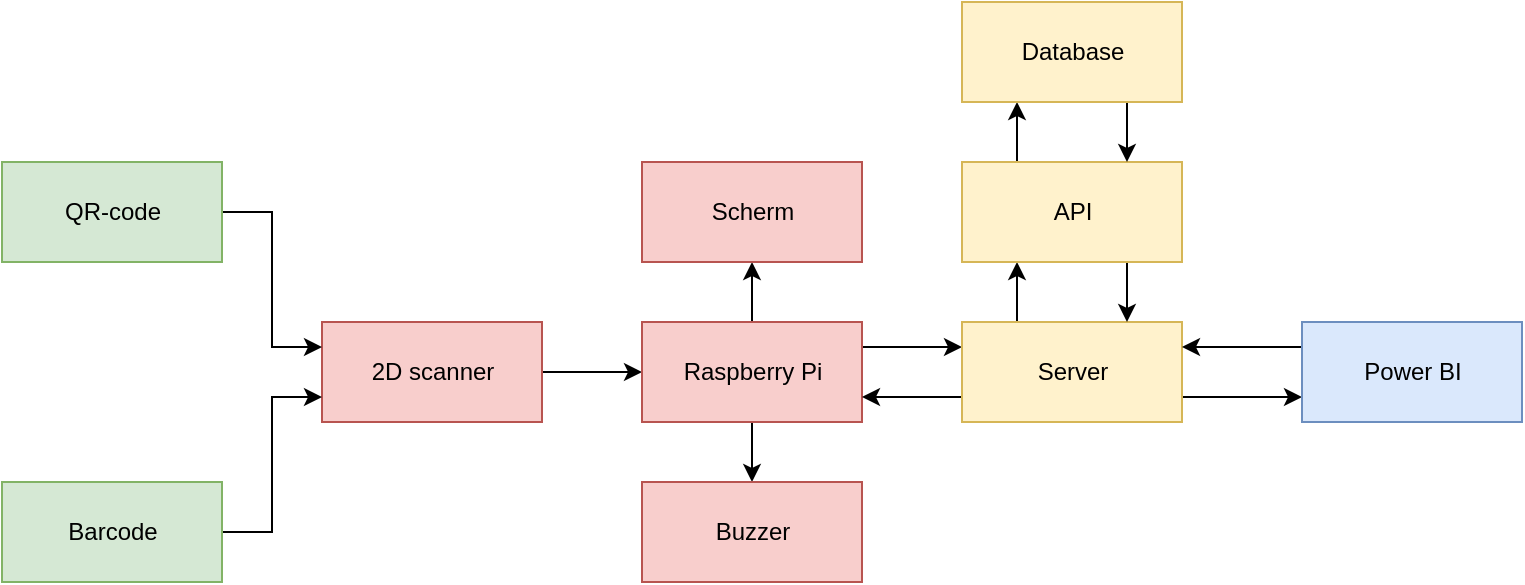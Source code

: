 <mxfile version="16.4.3" type="device"><diagram id="SGZDmiOPZIW_wnSSy3XI" name="Page-1"><mxGraphModel dx="1209" dy="562" grid="1" gridSize="10" guides="1" tooltips="1" connect="1" arrows="1" fold="1" page="1" pageScale="1" pageWidth="1169" pageHeight="827" math="0" shadow="0"><root><mxCell id="0"/><mxCell id="1" parent="0"/><mxCell id="-4F8BQFeDW1Y3a0ftPOz-7" style="edgeStyle=orthogonalEdgeStyle;rounded=0;orthogonalLoop=1;jettySize=auto;html=1;entryX=0;entryY=0.5;entryDx=0;entryDy=0;" parent="1" source="-4F8BQFeDW1Y3a0ftPOz-1" target="-4F8BQFeDW1Y3a0ftPOz-6" edge="1"><mxGeometry relative="1" as="geometry"/></mxCell><mxCell id="-4F8BQFeDW1Y3a0ftPOz-1" value="2D scanner" style="html=1;fillColor=#f8cecc;strokeColor=#b85450;" parent="1" vertex="1"><mxGeometry x="280" y="429" width="110" height="50" as="geometry"/></mxCell><mxCell id="-4F8BQFeDW1Y3a0ftPOz-5" style="edgeStyle=orthogonalEdgeStyle;rounded=0;orthogonalLoop=1;jettySize=auto;html=1;entryX=0;entryY=0.25;entryDx=0;entryDy=0;" parent="1" source="-4F8BQFeDW1Y3a0ftPOz-2" target="-4F8BQFeDW1Y3a0ftPOz-1" edge="1"><mxGeometry relative="1" as="geometry"/></mxCell><mxCell id="-4F8BQFeDW1Y3a0ftPOz-2" value="QR-code" style="html=1;fillColor=#d5e8d4;strokeColor=#82b366;" parent="1" vertex="1"><mxGeometry x="120" y="349" width="110" height="50" as="geometry"/></mxCell><mxCell id="-4F8BQFeDW1Y3a0ftPOz-4" style="edgeStyle=orthogonalEdgeStyle;rounded=0;orthogonalLoop=1;jettySize=auto;html=1;entryX=0;entryY=0.75;entryDx=0;entryDy=0;" parent="1" source="-4F8BQFeDW1Y3a0ftPOz-3" target="-4F8BQFeDW1Y3a0ftPOz-1" edge="1"><mxGeometry relative="1" as="geometry"/></mxCell><mxCell id="-4F8BQFeDW1Y3a0ftPOz-3" value="Barcode" style="html=1;fillColor=#d5e8d4;strokeColor=#82b366;" parent="1" vertex="1"><mxGeometry x="120" y="509" width="110" height="50" as="geometry"/></mxCell><mxCell id="-4F8BQFeDW1Y3a0ftPOz-9" style="edgeStyle=orthogonalEdgeStyle;rounded=0;orthogonalLoop=1;jettySize=auto;html=1;exitX=1;exitY=0.25;exitDx=0;exitDy=0;entryX=0;entryY=0.25;entryDx=0;entryDy=0;" parent="1" source="-4F8BQFeDW1Y3a0ftPOz-6" target="-4F8BQFeDW1Y3a0ftPOz-8" edge="1"><mxGeometry relative="1" as="geometry"/></mxCell><mxCell id="-4F8BQFeDW1Y3a0ftPOz-27" style="edgeStyle=orthogonalEdgeStyle;rounded=0;orthogonalLoop=1;jettySize=auto;html=1;entryX=0.5;entryY=1;entryDx=0;entryDy=0;" parent="1" source="-4F8BQFeDW1Y3a0ftPOz-6" target="-4F8BQFeDW1Y3a0ftPOz-25" edge="1"><mxGeometry relative="1" as="geometry"/></mxCell><mxCell id="-4F8BQFeDW1Y3a0ftPOz-30" style="edgeStyle=orthogonalEdgeStyle;rounded=0;orthogonalLoop=1;jettySize=auto;html=1;entryX=0.5;entryY=0;entryDx=0;entryDy=0;exitX=0.5;exitY=1;exitDx=0;exitDy=0;" parent="1" source="-4F8BQFeDW1Y3a0ftPOz-6" target="-4F8BQFeDW1Y3a0ftPOz-28" edge="1"><mxGeometry relative="1" as="geometry"><Array as="points"><mxPoint x="495" y="490"/><mxPoint x="495" y="490"/></Array></mxGeometry></mxCell><mxCell id="-4F8BQFeDW1Y3a0ftPOz-6" value="Raspberry Pi" style="html=1;fillColor=#f8cecc;strokeColor=#b85450;" parent="1" vertex="1"><mxGeometry x="440" y="429" width="110" height="50" as="geometry"/></mxCell><mxCell id="-4F8BQFeDW1Y3a0ftPOz-14" style="edgeStyle=orthogonalEdgeStyle;rounded=0;orthogonalLoop=1;jettySize=auto;html=1;entryX=0.25;entryY=1;entryDx=0;entryDy=0;exitX=0.25;exitY=0;exitDx=0;exitDy=0;" parent="1" source="-4F8BQFeDW1Y3a0ftPOz-8" target="-4F8BQFeDW1Y3a0ftPOz-12" edge="1"><mxGeometry relative="1" as="geometry"/></mxCell><mxCell id="-4F8BQFeDW1Y3a0ftPOz-19" style="edgeStyle=orthogonalEdgeStyle;rounded=0;orthogonalLoop=1;jettySize=auto;html=1;entryX=0;entryY=0.75;entryDx=0;entryDy=0;exitX=1;exitY=0.75;exitDx=0;exitDy=0;" parent="1" source="-4F8BQFeDW1Y3a0ftPOz-8" target="-4F8BQFeDW1Y3a0ftPOz-10" edge="1"><mxGeometry relative="1" as="geometry"/></mxCell><mxCell id="-4F8BQFeDW1Y3a0ftPOz-24" style="edgeStyle=orthogonalEdgeStyle;rounded=0;orthogonalLoop=1;jettySize=auto;html=1;entryX=1;entryY=0.75;entryDx=0;entryDy=0;exitX=0;exitY=0.75;exitDx=0;exitDy=0;" parent="1" source="-4F8BQFeDW1Y3a0ftPOz-8" target="-4F8BQFeDW1Y3a0ftPOz-6" edge="1"><mxGeometry relative="1" as="geometry"/></mxCell><mxCell id="-4F8BQFeDW1Y3a0ftPOz-8" value="Server" style="html=1;fillColor=#fff2cc;strokeColor=#d6b656;" parent="1" vertex="1"><mxGeometry x="600" y="429" width="110" height="50" as="geometry"/></mxCell><mxCell id="-4F8BQFeDW1Y3a0ftPOz-11" style="edgeStyle=orthogonalEdgeStyle;rounded=0;orthogonalLoop=1;jettySize=auto;html=1;entryX=1;entryY=0.25;entryDx=0;entryDy=0;exitX=0;exitY=0.25;exitDx=0;exitDy=0;" parent="1" source="-4F8BQFeDW1Y3a0ftPOz-10" target="-4F8BQFeDW1Y3a0ftPOz-8" edge="1"><mxGeometry relative="1" as="geometry"/></mxCell><mxCell id="-4F8BQFeDW1Y3a0ftPOz-10" value="Power BI" style="html=1;fillColor=#dae8fc;strokeColor=#6c8ebf;" parent="1" vertex="1"><mxGeometry x="770" y="429" width="110" height="50" as="geometry"/></mxCell><mxCell id="-4F8BQFeDW1Y3a0ftPOz-15" style="edgeStyle=orthogonalEdgeStyle;rounded=0;orthogonalLoop=1;jettySize=auto;html=1;exitX=0.75;exitY=1;exitDx=0;exitDy=0;entryX=0.75;entryY=0;entryDx=0;entryDy=0;" parent="1" source="-4F8BQFeDW1Y3a0ftPOz-12" target="-4F8BQFeDW1Y3a0ftPOz-8" edge="1"><mxGeometry relative="1" as="geometry"/></mxCell><mxCell id="-4F8BQFeDW1Y3a0ftPOz-17" style="edgeStyle=orthogonalEdgeStyle;rounded=0;orthogonalLoop=1;jettySize=auto;html=1;entryX=0.25;entryY=1;entryDx=0;entryDy=0;exitX=0.307;exitY=0.008;exitDx=0;exitDy=0;exitPerimeter=0;" parent="1" source="-4F8BQFeDW1Y3a0ftPOz-12" target="-4F8BQFeDW1Y3a0ftPOz-16" edge="1"><mxGeometry relative="1" as="geometry"/></mxCell><mxCell id="-4F8BQFeDW1Y3a0ftPOz-12" value="API" style="html=1;fillColor=#fff2cc;strokeColor=#d6b656;" parent="1" vertex="1"><mxGeometry x="600" y="349" width="110" height="50" as="geometry"/></mxCell><mxCell id="-4F8BQFeDW1Y3a0ftPOz-18" style="edgeStyle=orthogonalEdgeStyle;rounded=0;orthogonalLoop=1;jettySize=auto;html=1;entryX=0.75;entryY=0;entryDx=0;entryDy=0;exitX=0.75;exitY=1;exitDx=0;exitDy=0;" parent="1" source="-4F8BQFeDW1Y3a0ftPOz-16" target="-4F8BQFeDW1Y3a0ftPOz-12" edge="1"><mxGeometry relative="1" as="geometry"/></mxCell><mxCell id="-4F8BQFeDW1Y3a0ftPOz-16" value="Database" style="html=1;fillColor=#fff2cc;strokeColor=#d6b656;" parent="1" vertex="1"><mxGeometry x="600" y="269" width="110" height="50" as="geometry"/></mxCell><mxCell id="-4F8BQFeDW1Y3a0ftPOz-25" value="Scherm" style="html=1;fillColor=#f8cecc;strokeColor=#b85450;" parent="1" vertex="1"><mxGeometry x="440" y="349" width="110" height="50" as="geometry"/></mxCell><mxCell id="-4F8BQFeDW1Y3a0ftPOz-28" value="Buzzer" style="html=1;fillColor=#f8cecc;strokeColor=#b85450;" parent="1" vertex="1"><mxGeometry x="440" y="509" width="110" height="50" as="geometry"/></mxCell></root></mxGraphModel></diagram></mxfile>
